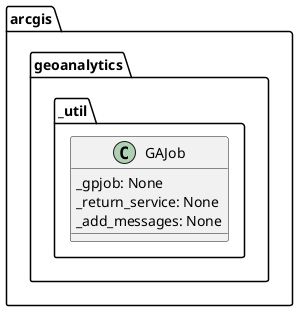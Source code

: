 @startuml
class arcgis.geoanalytics._util.GAJob {
  _gpjob: None
  _return_service: None
  _add_messages: None
}
@enduml
